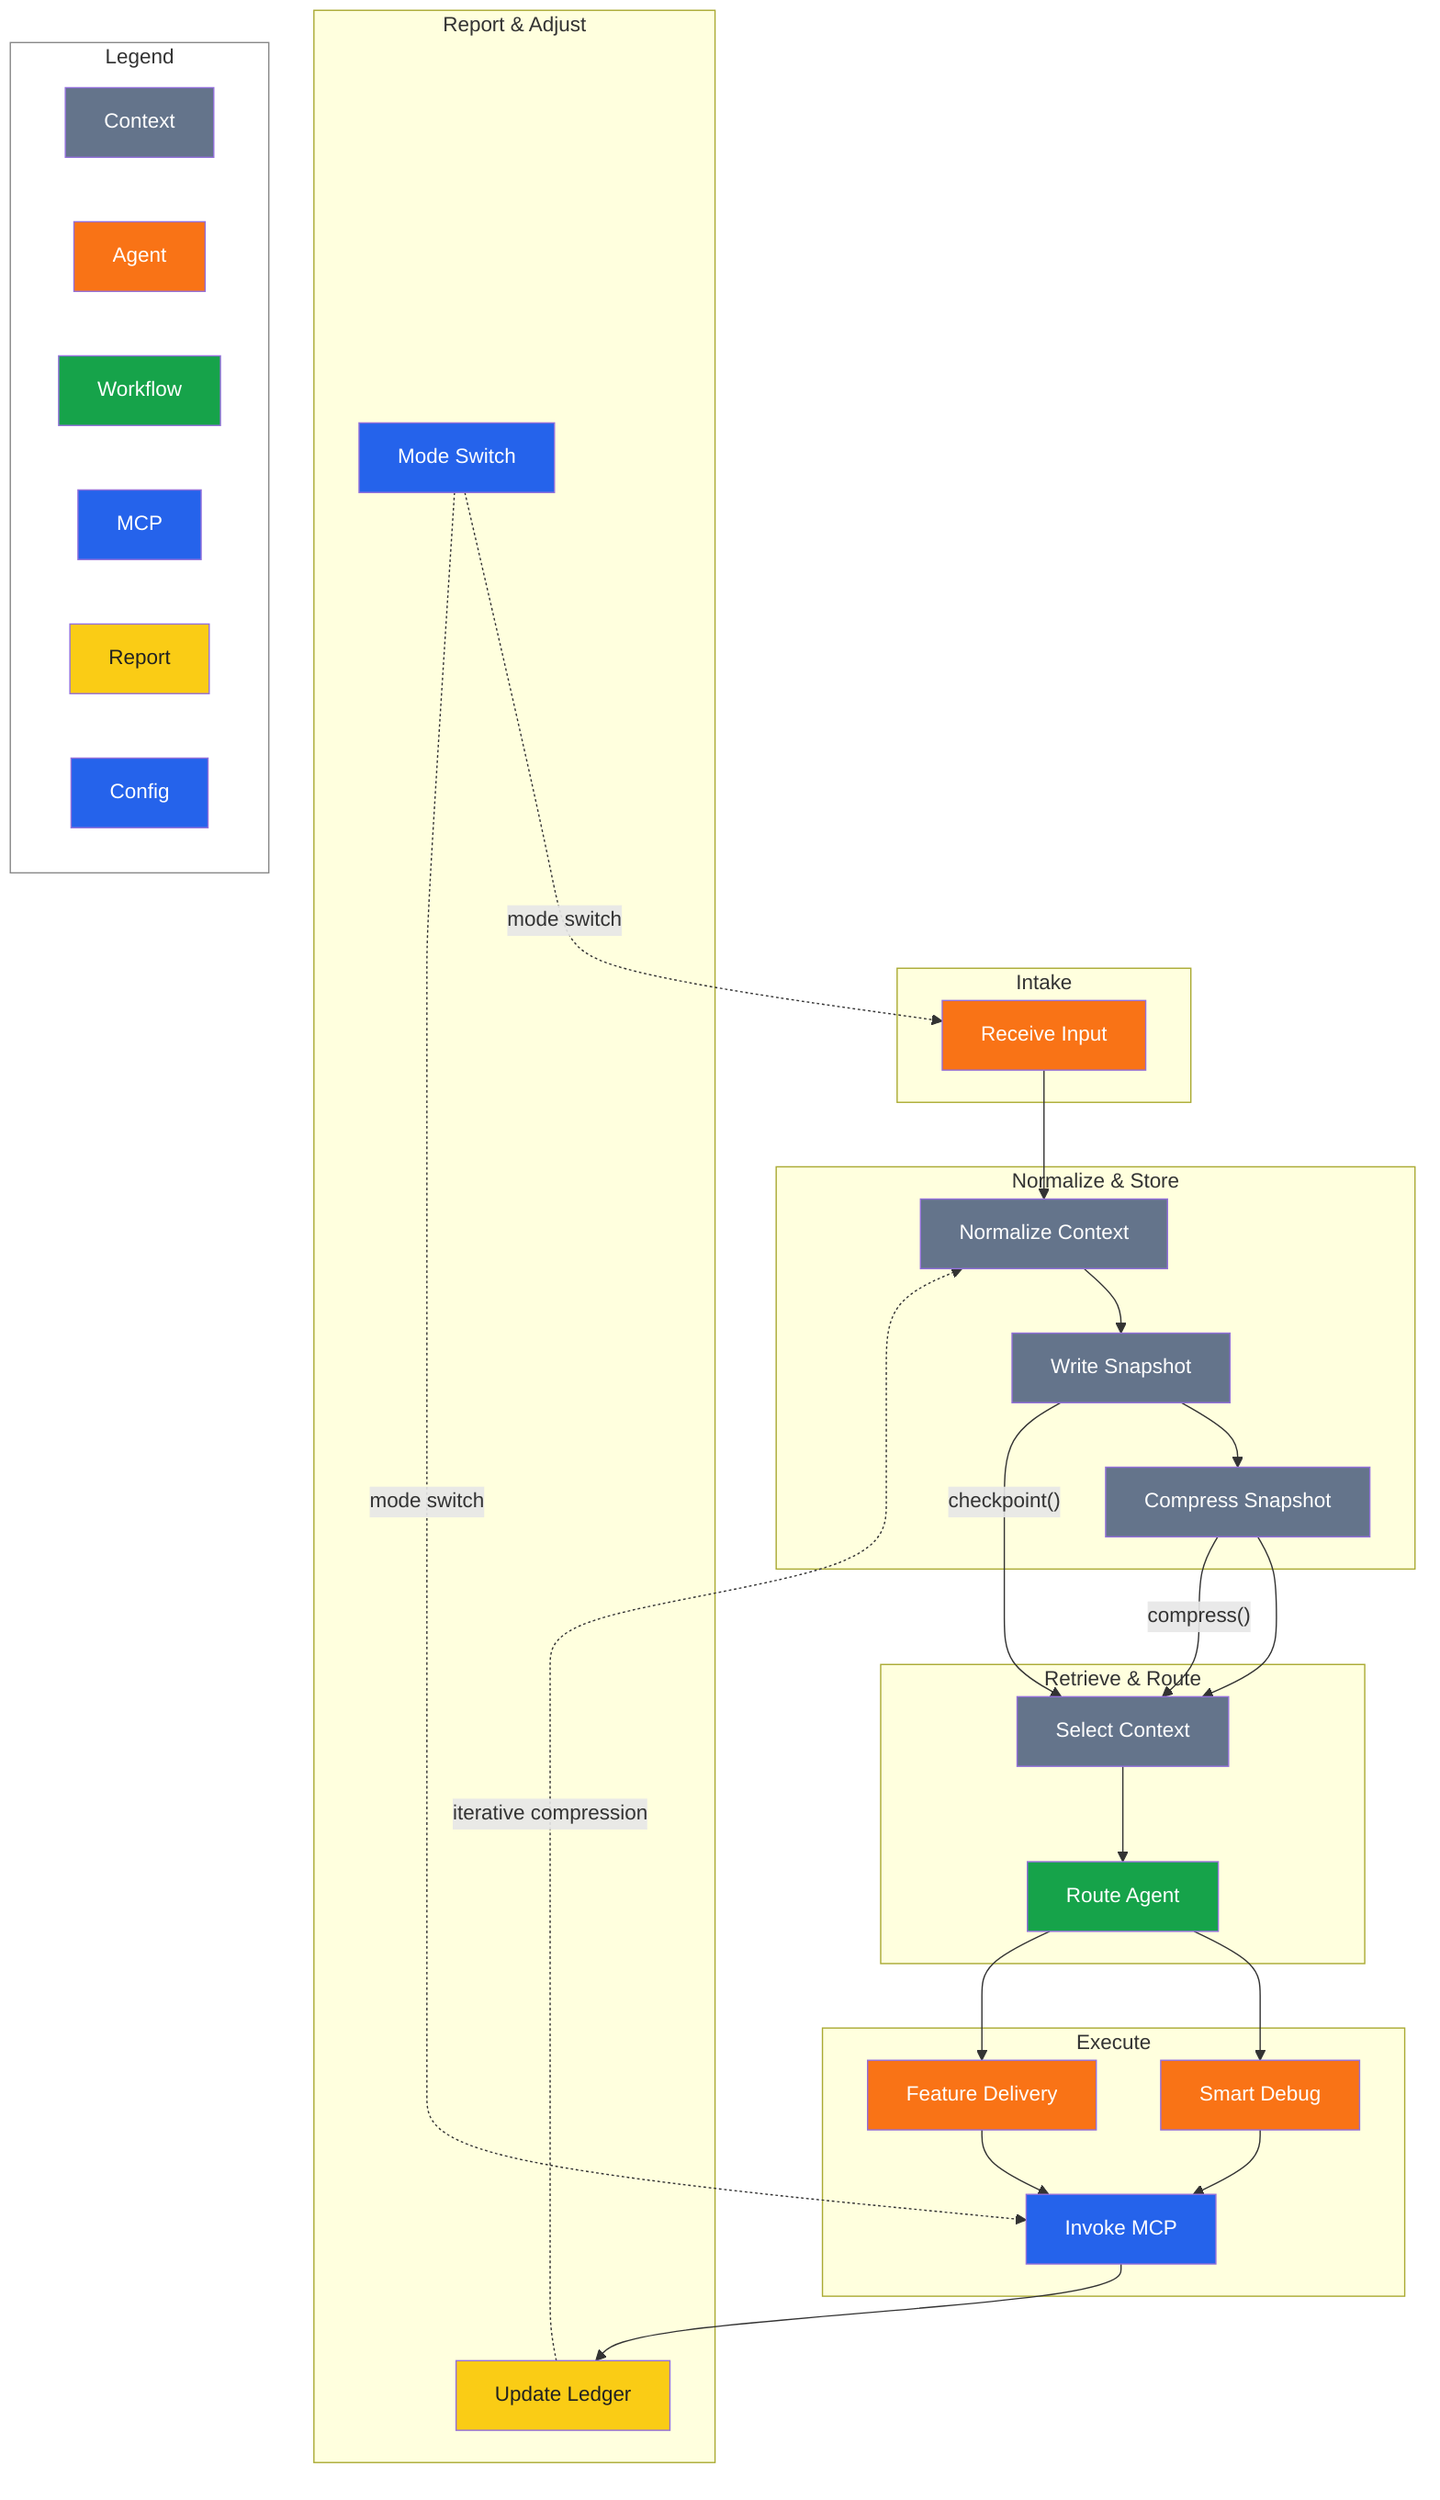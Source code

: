 %% Context Orchestration Pipeline
%% accTitle: Context Orchestration Pipeline
%% accDescr: Top-down context flow from intake through normalization, storage, routing, execution, and reporting
%% Palette: context #64748b, agent #f97316, workflow #16a34a, mcp #2563eb, report #facc15
flowchart TD
  subgraph IntakeLayer["Intake"]
    direction LR
    Intake["Receive Input"]:::agent
  end

  subgraph NormalizeLayer["Normalize & Store"]
    direction LR
    Normalize["Normalize Context"]:::context
    Write["Write Snapshot"]:::context
    Compress["Compress Snapshot"]:::context
  end

  subgraph RetrieveLayer["Retrieve & Route"]
    direction LR
    Retrieve["Select Context"]:::context
    Route["Route Agent"]:::workflow
  end

  subgraph ExecuteLayer["Execute"]
    direction LR
    SmartDebug["Smart Debug"]:::agent
    FeatureDelivery["Feature Delivery"]:::agent
    ExecMCP["Invoke MCP"]:::mcp
  end

  subgraph ReportLayer["Report & Adjust"]
    direction LR
    Ledger["Update Ledger"]:::report
    Env["Mode Switch"]:::config
  end

  Intake --> Normalize
  Normalize --> Write
  Write --> Compress
  Compress --> Retrieve
  Retrieve --> Route
  Route --> SmartDebug
  Route --> FeatureDelivery
  SmartDebug --> ExecMCP
  FeatureDelivery --> ExecMCP
  ExecMCP --> Ledger
  Ledger -.->|"iterative compression"| Normalize
  Env -.->|"mode switch"| Intake
  Env -.->|"mode switch"| ExecMCP

  Write -- "checkpoint()" --> Retrieve
  Compress -- "compress()" --> Retrieve

  classDef context fill:#64748b,color:#fff;
  classDef agent fill:#f97316,color:#fff;
  classDef workflow fill:#16a34a,color:#fff;
  classDef mcp fill:#2563eb,color:#fff;
  classDef report fill:#facc15,color:#222;
  classDef config fill:#2563eb,color:#fff;

  subgraph Legend["Legend"]
    direction LR
    L1["Context"]
    L2["Agent"]
    L3["Workflow"]
    L4["MCP"]
    L5["Report"]
    L6["Config"]
    style Legend fill:#fff,stroke:#888,stroke-width:1px
    style L1 fill:#64748b,color:#fff
    style L2 fill:#f97316,color:#fff
    style L3 fill:#16a34a,color:#fff
    style L4 fill:#2563eb,color:#fff
    style L5 fill:#facc15,color:#222
    style L6 fill:#2563eb,color:#fff
  end